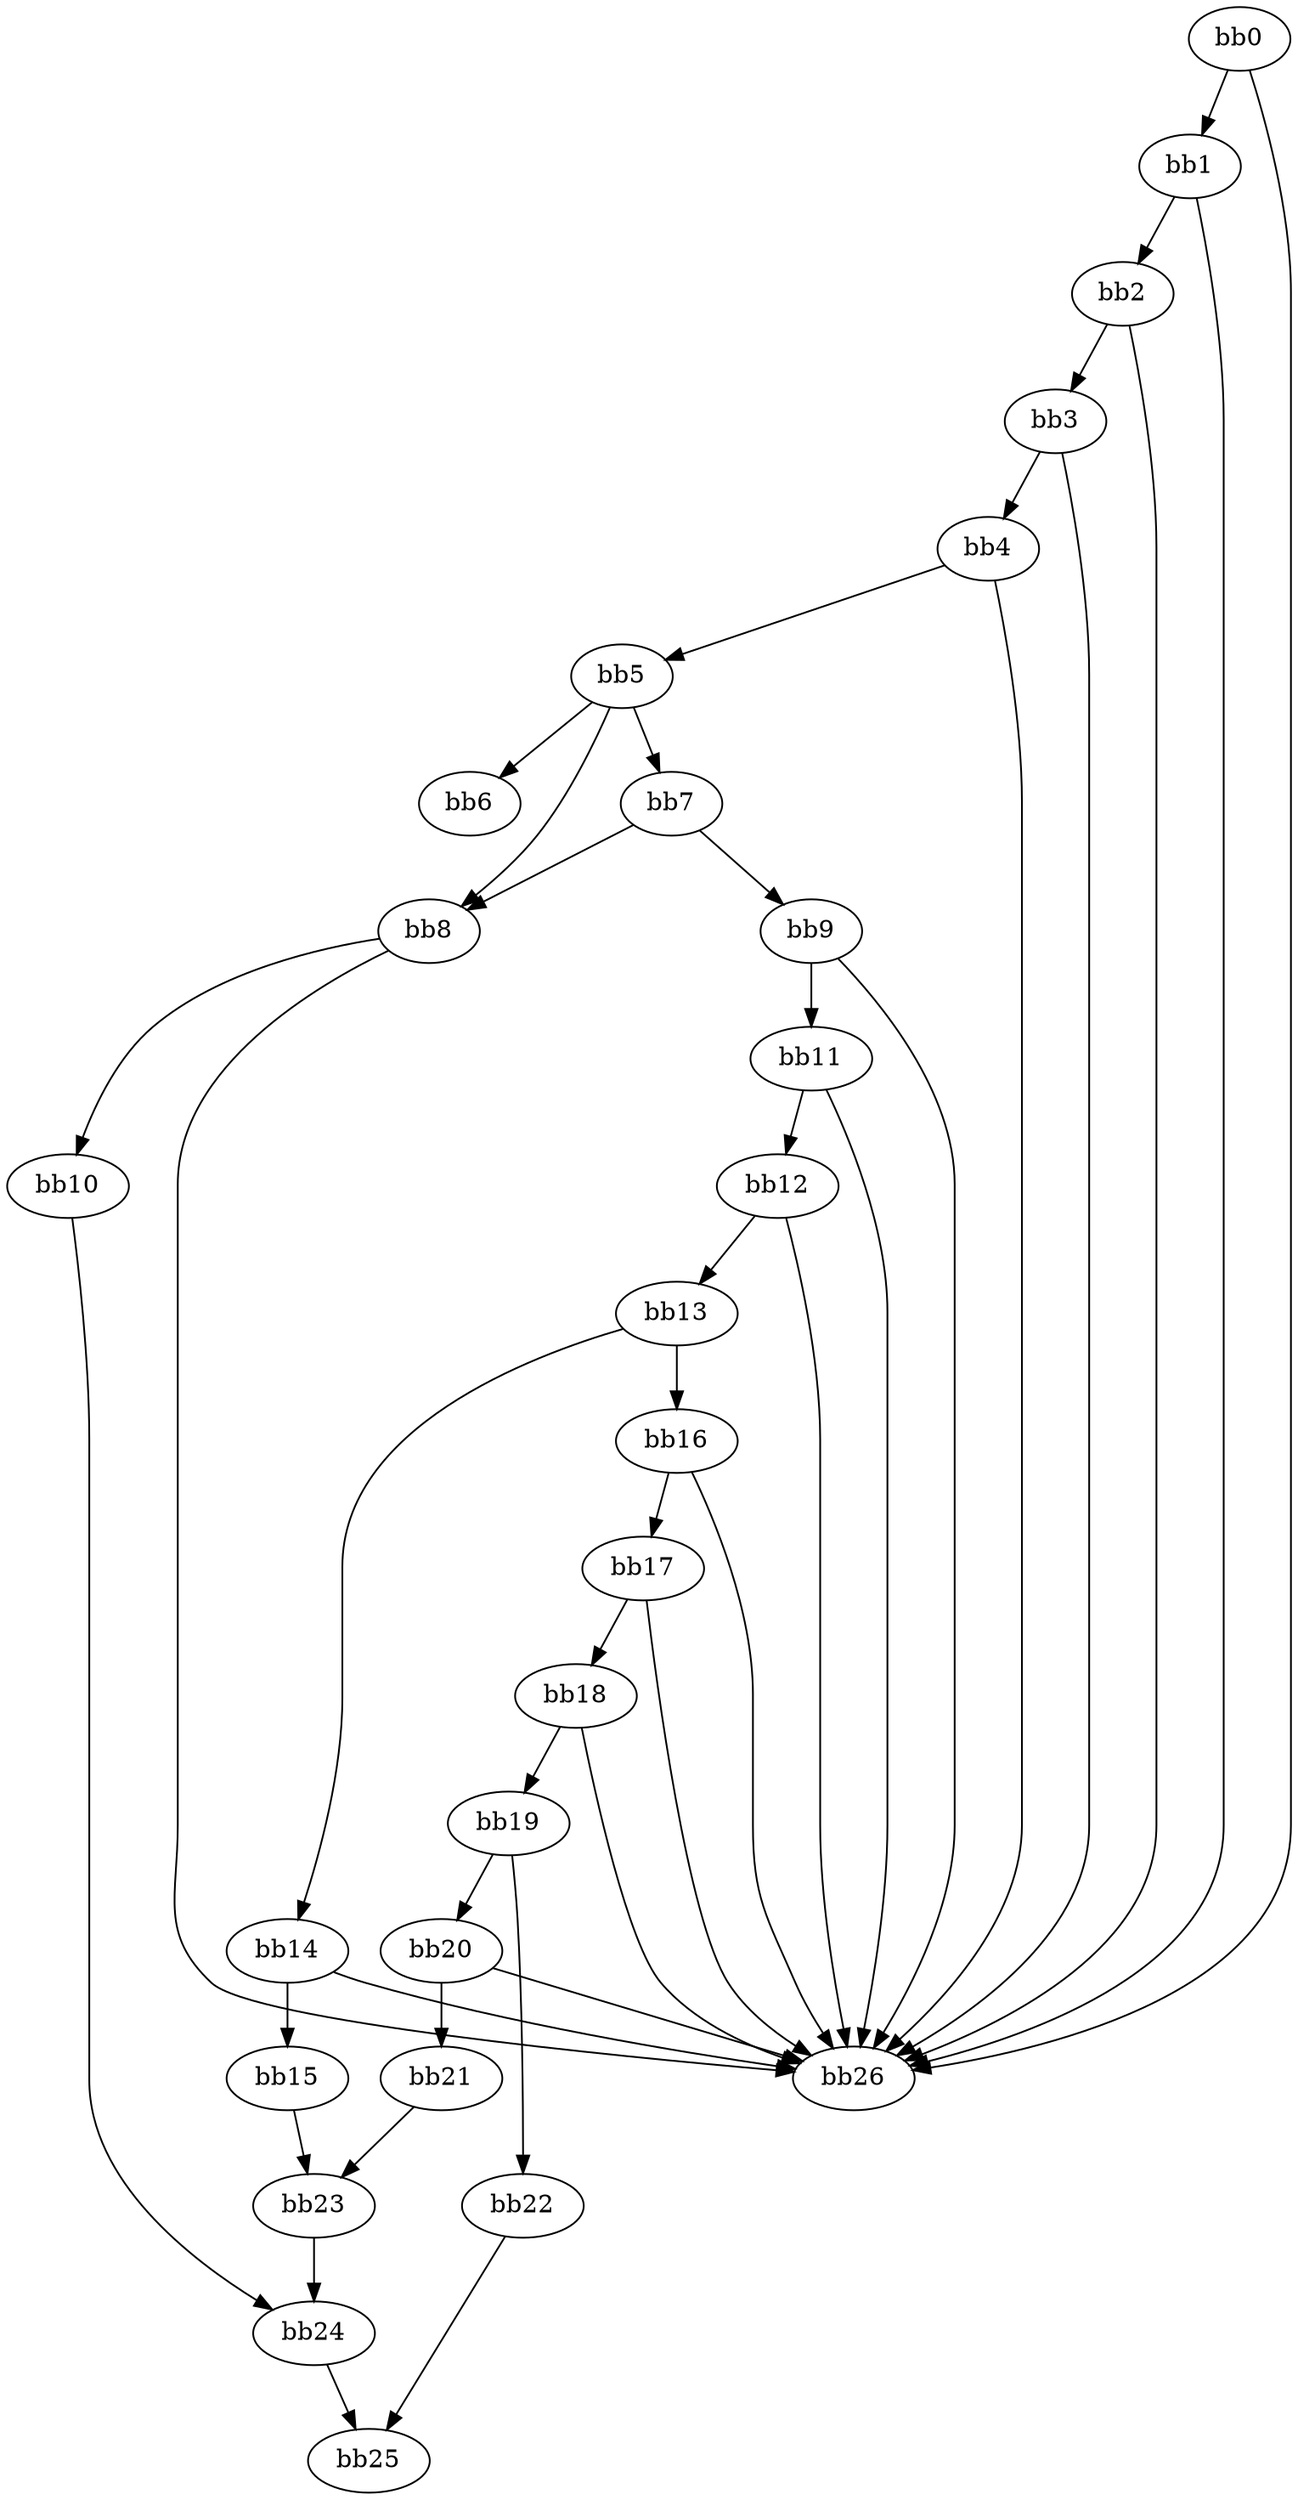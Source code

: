 digraph {
    0 [ label = "bb0\l" ]
    1 [ label = "bb1\l" ]
    2 [ label = "bb2\l" ]
    3 [ label = "bb3\l" ]
    4 [ label = "bb4\l" ]
    5 [ label = "bb5\l" ]
    6 [ label = "bb6\l" ]
    7 [ label = "bb7\l" ]
    8 [ label = "bb8\l" ]
    9 [ label = "bb9\l" ]
    10 [ label = "bb10\l" ]
    11 [ label = "bb11\l" ]
    12 [ label = "bb12\l" ]
    13 [ label = "bb13\l" ]
    14 [ label = "bb14\l" ]
    15 [ label = "bb15\l" ]
    16 [ label = "bb16\l" ]
    17 [ label = "bb17\l" ]
    18 [ label = "bb18\l" ]
    19 [ label = "bb19\l" ]
    20 [ label = "bb20\l" ]
    21 [ label = "bb21\l" ]
    22 [ label = "bb22\l" ]
    23 [ label = "bb23\l" ]
    24 [ label = "bb24\l" ]
    25 [ label = "bb25\l" ]
    26 [ label = "bb26\l" ]
    0 -> 1 [ ]
    0 -> 26 [ ]
    1 -> 2 [ ]
    1 -> 26 [ ]
    2 -> 3 [ ]
    2 -> 26 [ ]
    3 -> 4 [ ]
    3 -> 26 [ ]
    4 -> 5 [ ]
    4 -> 26 [ ]
    5 -> 6 [ ]
    5 -> 7 [ ]
    5 -> 8 [ ]
    7 -> 8 [ ]
    7 -> 9 [ ]
    8 -> 10 [ ]
    8 -> 26 [ ]
    9 -> 11 [ ]
    9 -> 26 [ ]
    10 -> 24 [ ]
    11 -> 12 [ ]
    11 -> 26 [ ]
    12 -> 13 [ ]
    12 -> 26 [ ]
    13 -> 14 [ ]
    13 -> 16 [ ]
    14 -> 15 [ ]
    14 -> 26 [ ]
    15 -> 23 [ ]
    16 -> 17 [ ]
    16 -> 26 [ ]
    17 -> 18 [ ]
    17 -> 26 [ ]
    18 -> 19 [ ]
    18 -> 26 [ ]
    19 -> 20 [ ]
    19 -> 22 [ ]
    20 -> 21 [ ]
    20 -> 26 [ ]
    21 -> 23 [ ]
    22 -> 25 [ ]
    23 -> 24 [ ]
    24 -> 25 [ ]
}

